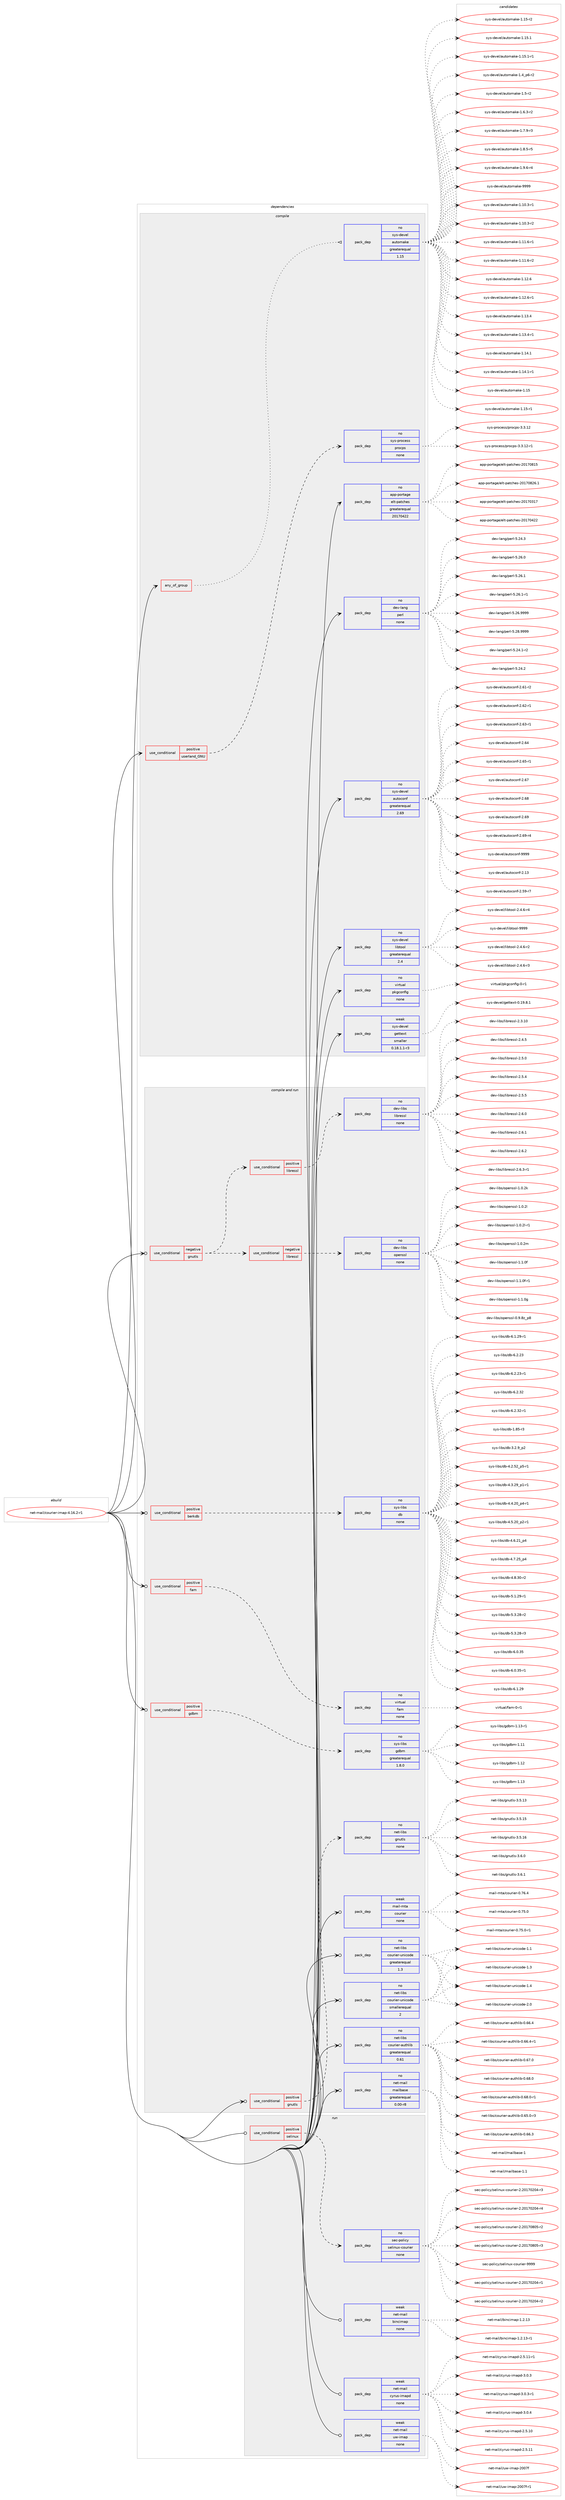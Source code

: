 digraph prolog {

# *************
# Graph options
# *************

newrank=true;
concentrate=true;
compound=true;
graph [rankdir=LR,fontname=Helvetica,fontsize=10,ranksep=1.5];#, ranksep=2.5, nodesep=0.2];
edge  [arrowhead=vee];
node  [fontname=Helvetica,fontsize=10];

# **********
# The ebuild
# **********

subgraph cluster_leftcol {
color=gray;
rank=same;
label=<<i>ebuild</i>>;
id [label="net-mail/courier-imap-4.16.2-r1", color=red, width=4, href="../net-mail/courier-imap-4.16.2-r1.svg"];
}

# ****************
# The dependencies
# ****************

subgraph cluster_midcol {
color=gray;
label=<<i>dependencies</i>>;
subgraph cluster_compile {
fillcolor="#eeeeee";
style=filled;
label=<<i>compile</i>>;
subgraph any6886 {
dependency420414 [label=<<TABLE BORDER="0" CELLBORDER="1" CELLSPACING="0" CELLPADDING="4"><TR><TD CELLPADDING="10">any_of_group</TD></TR></TABLE>>, shape=none, color=red];subgraph pack309356 {
dependency420415 [label=<<TABLE BORDER="0" CELLBORDER="1" CELLSPACING="0" CELLPADDING="4" WIDTH="220"><TR><TD ROWSPAN="6" CELLPADDING="30">pack_dep</TD></TR><TR><TD WIDTH="110">no</TD></TR><TR><TD>sys-devel</TD></TR><TR><TD>automake</TD></TR><TR><TD>greaterequal</TD></TR><TR><TD>1.15</TD></TR></TABLE>>, shape=none, color=blue];
}
dependency420414:e -> dependency420415:w [weight=20,style="dotted",arrowhead="oinv"];
}
id:e -> dependency420414:w [weight=20,style="solid",arrowhead="vee"];
subgraph cond103980 {
dependency420416 [label=<<TABLE BORDER="0" CELLBORDER="1" CELLSPACING="0" CELLPADDING="4"><TR><TD ROWSPAN="3" CELLPADDING="10">use_conditional</TD></TR><TR><TD>positive</TD></TR><TR><TD>userland_GNU</TD></TR></TABLE>>, shape=none, color=red];
subgraph pack309357 {
dependency420417 [label=<<TABLE BORDER="0" CELLBORDER="1" CELLSPACING="0" CELLPADDING="4" WIDTH="220"><TR><TD ROWSPAN="6" CELLPADDING="30">pack_dep</TD></TR><TR><TD WIDTH="110">no</TD></TR><TR><TD>sys-process</TD></TR><TR><TD>procps</TD></TR><TR><TD>none</TD></TR><TR><TD></TD></TR></TABLE>>, shape=none, color=blue];
}
dependency420416:e -> dependency420417:w [weight=20,style="dashed",arrowhead="vee"];
}
id:e -> dependency420416:w [weight=20,style="solid",arrowhead="vee"];
subgraph pack309358 {
dependency420418 [label=<<TABLE BORDER="0" CELLBORDER="1" CELLSPACING="0" CELLPADDING="4" WIDTH="220"><TR><TD ROWSPAN="6" CELLPADDING="30">pack_dep</TD></TR><TR><TD WIDTH="110">no</TD></TR><TR><TD>app-portage</TD></TR><TR><TD>elt-patches</TD></TR><TR><TD>greaterequal</TD></TR><TR><TD>20170422</TD></TR></TABLE>>, shape=none, color=blue];
}
id:e -> dependency420418:w [weight=20,style="solid",arrowhead="vee"];
subgraph pack309359 {
dependency420419 [label=<<TABLE BORDER="0" CELLBORDER="1" CELLSPACING="0" CELLPADDING="4" WIDTH="220"><TR><TD ROWSPAN="6" CELLPADDING="30">pack_dep</TD></TR><TR><TD WIDTH="110">no</TD></TR><TR><TD>dev-lang</TD></TR><TR><TD>perl</TD></TR><TR><TD>none</TD></TR><TR><TD></TD></TR></TABLE>>, shape=none, color=blue];
}
id:e -> dependency420419:w [weight=20,style="solid",arrowhead="vee"];
subgraph pack309360 {
dependency420420 [label=<<TABLE BORDER="0" CELLBORDER="1" CELLSPACING="0" CELLPADDING="4" WIDTH="220"><TR><TD ROWSPAN="6" CELLPADDING="30">pack_dep</TD></TR><TR><TD WIDTH="110">no</TD></TR><TR><TD>sys-devel</TD></TR><TR><TD>autoconf</TD></TR><TR><TD>greaterequal</TD></TR><TR><TD>2.69</TD></TR></TABLE>>, shape=none, color=blue];
}
id:e -> dependency420420:w [weight=20,style="solid",arrowhead="vee"];
subgraph pack309361 {
dependency420421 [label=<<TABLE BORDER="0" CELLBORDER="1" CELLSPACING="0" CELLPADDING="4" WIDTH="220"><TR><TD ROWSPAN="6" CELLPADDING="30">pack_dep</TD></TR><TR><TD WIDTH="110">no</TD></TR><TR><TD>sys-devel</TD></TR><TR><TD>libtool</TD></TR><TR><TD>greaterequal</TD></TR><TR><TD>2.4</TD></TR></TABLE>>, shape=none, color=blue];
}
id:e -> dependency420421:w [weight=20,style="solid",arrowhead="vee"];
subgraph pack309362 {
dependency420422 [label=<<TABLE BORDER="0" CELLBORDER="1" CELLSPACING="0" CELLPADDING="4" WIDTH="220"><TR><TD ROWSPAN="6" CELLPADDING="30">pack_dep</TD></TR><TR><TD WIDTH="110">no</TD></TR><TR><TD>virtual</TD></TR><TR><TD>pkgconfig</TD></TR><TR><TD>none</TD></TR><TR><TD></TD></TR></TABLE>>, shape=none, color=blue];
}
id:e -> dependency420422:w [weight=20,style="solid",arrowhead="vee"];
subgraph pack309363 {
dependency420423 [label=<<TABLE BORDER="0" CELLBORDER="1" CELLSPACING="0" CELLPADDING="4" WIDTH="220"><TR><TD ROWSPAN="6" CELLPADDING="30">pack_dep</TD></TR><TR><TD WIDTH="110">weak</TD></TR><TR><TD>sys-devel</TD></TR><TR><TD>gettext</TD></TR><TR><TD>smaller</TD></TR><TR><TD>0.18.1.1-r3</TD></TR></TABLE>>, shape=none, color=blue];
}
id:e -> dependency420423:w [weight=20,style="solid",arrowhead="vee"];
}
subgraph cluster_compileandrun {
fillcolor="#eeeeee";
style=filled;
label=<<i>compile and run</i>>;
subgraph cond103981 {
dependency420424 [label=<<TABLE BORDER="0" CELLBORDER="1" CELLSPACING="0" CELLPADDING="4"><TR><TD ROWSPAN="3" CELLPADDING="10">use_conditional</TD></TR><TR><TD>negative</TD></TR><TR><TD>gnutls</TD></TR></TABLE>>, shape=none, color=red];
subgraph cond103982 {
dependency420425 [label=<<TABLE BORDER="0" CELLBORDER="1" CELLSPACING="0" CELLPADDING="4"><TR><TD ROWSPAN="3" CELLPADDING="10">use_conditional</TD></TR><TR><TD>negative</TD></TR><TR><TD>libressl</TD></TR></TABLE>>, shape=none, color=red];
subgraph pack309364 {
dependency420426 [label=<<TABLE BORDER="0" CELLBORDER="1" CELLSPACING="0" CELLPADDING="4" WIDTH="220"><TR><TD ROWSPAN="6" CELLPADDING="30">pack_dep</TD></TR><TR><TD WIDTH="110">no</TD></TR><TR><TD>dev-libs</TD></TR><TR><TD>openssl</TD></TR><TR><TD>none</TD></TR><TR><TD></TD></TR></TABLE>>, shape=none, color=blue];
}
dependency420425:e -> dependency420426:w [weight=20,style="dashed",arrowhead="vee"];
}
dependency420424:e -> dependency420425:w [weight=20,style="dashed",arrowhead="vee"];
subgraph cond103983 {
dependency420427 [label=<<TABLE BORDER="0" CELLBORDER="1" CELLSPACING="0" CELLPADDING="4"><TR><TD ROWSPAN="3" CELLPADDING="10">use_conditional</TD></TR><TR><TD>positive</TD></TR><TR><TD>libressl</TD></TR></TABLE>>, shape=none, color=red];
subgraph pack309365 {
dependency420428 [label=<<TABLE BORDER="0" CELLBORDER="1" CELLSPACING="0" CELLPADDING="4" WIDTH="220"><TR><TD ROWSPAN="6" CELLPADDING="30">pack_dep</TD></TR><TR><TD WIDTH="110">no</TD></TR><TR><TD>dev-libs</TD></TR><TR><TD>libressl</TD></TR><TR><TD>none</TD></TR><TR><TD></TD></TR></TABLE>>, shape=none, color=blue];
}
dependency420427:e -> dependency420428:w [weight=20,style="dashed",arrowhead="vee"];
}
dependency420424:e -> dependency420427:w [weight=20,style="dashed",arrowhead="vee"];
}
id:e -> dependency420424:w [weight=20,style="solid",arrowhead="odotvee"];
subgraph cond103984 {
dependency420429 [label=<<TABLE BORDER="0" CELLBORDER="1" CELLSPACING="0" CELLPADDING="4"><TR><TD ROWSPAN="3" CELLPADDING="10">use_conditional</TD></TR><TR><TD>positive</TD></TR><TR><TD>berkdb</TD></TR></TABLE>>, shape=none, color=red];
subgraph pack309366 {
dependency420430 [label=<<TABLE BORDER="0" CELLBORDER="1" CELLSPACING="0" CELLPADDING="4" WIDTH="220"><TR><TD ROWSPAN="6" CELLPADDING="30">pack_dep</TD></TR><TR><TD WIDTH="110">no</TD></TR><TR><TD>sys-libs</TD></TR><TR><TD>db</TD></TR><TR><TD>none</TD></TR><TR><TD></TD></TR></TABLE>>, shape=none, color=blue];
}
dependency420429:e -> dependency420430:w [weight=20,style="dashed",arrowhead="vee"];
}
id:e -> dependency420429:w [weight=20,style="solid",arrowhead="odotvee"];
subgraph cond103985 {
dependency420431 [label=<<TABLE BORDER="0" CELLBORDER="1" CELLSPACING="0" CELLPADDING="4"><TR><TD ROWSPAN="3" CELLPADDING="10">use_conditional</TD></TR><TR><TD>positive</TD></TR><TR><TD>fam</TD></TR></TABLE>>, shape=none, color=red];
subgraph pack309367 {
dependency420432 [label=<<TABLE BORDER="0" CELLBORDER="1" CELLSPACING="0" CELLPADDING="4" WIDTH="220"><TR><TD ROWSPAN="6" CELLPADDING="30">pack_dep</TD></TR><TR><TD WIDTH="110">no</TD></TR><TR><TD>virtual</TD></TR><TR><TD>fam</TD></TR><TR><TD>none</TD></TR><TR><TD></TD></TR></TABLE>>, shape=none, color=blue];
}
dependency420431:e -> dependency420432:w [weight=20,style="dashed",arrowhead="vee"];
}
id:e -> dependency420431:w [weight=20,style="solid",arrowhead="odotvee"];
subgraph cond103986 {
dependency420433 [label=<<TABLE BORDER="0" CELLBORDER="1" CELLSPACING="0" CELLPADDING="4"><TR><TD ROWSPAN="3" CELLPADDING="10">use_conditional</TD></TR><TR><TD>positive</TD></TR><TR><TD>gdbm</TD></TR></TABLE>>, shape=none, color=red];
subgraph pack309368 {
dependency420434 [label=<<TABLE BORDER="0" CELLBORDER="1" CELLSPACING="0" CELLPADDING="4" WIDTH="220"><TR><TD ROWSPAN="6" CELLPADDING="30">pack_dep</TD></TR><TR><TD WIDTH="110">no</TD></TR><TR><TD>sys-libs</TD></TR><TR><TD>gdbm</TD></TR><TR><TD>greaterequal</TD></TR><TR><TD>1.8.0</TD></TR></TABLE>>, shape=none, color=blue];
}
dependency420433:e -> dependency420434:w [weight=20,style="dashed",arrowhead="vee"];
}
id:e -> dependency420433:w [weight=20,style="solid",arrowhead="odotvee"];
subgraph cond103987 {
dependency420435 [label=<<TABLE BORDER="0" CELLBORDER="1" CELLSPACING="0" CELLPADDING="4"><TR><TD ROWSPAN="3" CELLPADDING="10">use_conditional</TD></TR><TR><TD>positive</TD></TR><TR><TD>gnutls</TD></TR></TABLE>>, shape=none, color=red];
subgraph pack309369 {
dependency420436 [label=<<TABLE BORDER="0" CELLBORDER="1" CELLSPACING="0" CELLPADDING="4" WIDTH="220"><TR><TD ROWSPAN="6" CELLPADDING="30">pack_dep</TD></TR><TR><TD WIDTH="110">no</TD></TR><TR><TD>net-libs</TD></TR><TR><TD>gnutls</TD></TR><TR><TD>none</TD></TR><TR><TD></TD></TR></TABLE>>, shape=none, color=blue];
}
dependency420435:e -> dependency420436:w [weight=20,style="dashed",arrowhead="vee"];
}
id:e -> dependency420435:w [weight=20,style="solid",arrowhead="odotvee"];
subgraph pack309370 {
dependency420437 [label=<<TABLE BORDER="0" CELLBORDER="1" CELLSPACING="0" CELLPADDING="4" WIDTH="220"><TR><TD ROWSPAN="6" CELLPADDING="30">pack_dep</TD></TR><TR><TD WIDTH="110">no</TD></TR><TR><TD>net-libs</TD></TR><TR><TD>courier-authlib</TD></TR><TR><TD>greaterequal</TD></TR><TR><TD>0.61</TD></TR></TABLE>>, shape=none, color=blue];
}
id:e -> dependency420437:w [weight=20,style="solid",arrowhead="odotvee"];
subgraph pack309371 {
dependency420438 [label=<<TABLE BORDER="0" CELLBORDER="1" CELLSPACING="0" CELLPADDING="4" WIDTH="220"><TR><TD ROWSPAN="6" CELLPADDING="30">pack_dep</TD></TR><TR><TD WIDTH="110">no</TD></TR><TR><TD>net-libs</TD></TR><TR><TD>courier-unicode</TD></TR><TR><TD>greaterequal</TD></TR><TR><TD>1.3</TD></TR></TABLE>>, shape=none, color=blue];
}
id:e -> dependency420438:w [weight=20,style="solid",arrowhead="odotvee"];
subgraph pack309372 {
dependency420439 [label=<<TABLE BORDER="0" CELLBORDER="1" CELLSPACING="0" CELLPADDING="4" WIDTH="220"><TR><TD ROWSPAN="6" CELLPADDING="30">pack_dep</TD></TR><TR><TD WIDTH="110">no</TD></TR><TR><TD>net-libs</TD></TR><TR><TD>courier-unicode</TD></TR><TR><TD>smallerequal</TD></TR><TR><TD>2</TD></TR></TABLE>>, shape=none, color=blue];
}
id:e -> dependency420439:w [weight=20,style="solid",arrowhead="odotvee"];
subgraph pack309373 {
dependency420440 [label=<<TABLE BORDER="0" CELLBORDER="1" CELLSPACING="0" CELLPADDING="4" WIDTH="220"><TR><TD ROWSPAN="6" CELLPADDING="30">pack_dep</TD></TR><TR><TD WIDTH="110">no</TD></TR><TR><TD>net-mail</TD></TR><TR><TD>mailbase</TD></TR><TR><TD>greaterequal</TD></TR><TR><TD>0.00-r8</TD></TR></TABLE>>, shape=none, color=blue];
}
id:e -> dependency420440:w [weight=20,style="solid",arrowhead="odotvee"];
subgraph pack309374 {
dependency420441 [label=<<TABLE BORDER="0" CELLBORDER="1" CELLSPACING="0" CELLPADDING="4" WIDTH="220"><TR><TD ROWSPAN="6" CELLPADDING="30">pack_dep</TD></TR><TR><TD WIDTH="110">weak</TD></TR><TR><TD>mail-mta</TD></TR><TR><TD>courier</TD></TR><TR><TD>none</TD></TR><TR><TD></TD></TR></TABLE>>, shape=none, color=blue];
}
id:e -> dependency420441:w [weight=20,style="solid",arrowhead="odotvee"];
}
subgraph cluster_run {
fillcolor="#eeeeee";
style=filled;
label=<<i>run</i>>;
subgraph cond103988 {
dependency420442 [label=<<TABLE BORDER="0" CELLBORDER="1" CELLSPACING="0" CELLPADDING="4"><TR><TD ROWSPAN="3" CELLPADDING="10">use_conditional</TD></TR><TR><TD>positive</TD></TR><TR><TD>selinux</TD></TR></TABLE>>, shape=none, color=red];
subgraph pack309375 {
dependency420443 [label=<<TABLE BORDER="0" CELLBORDER="1" CELLSPACING="0" CELLPADDING="4" WIDTH="220"><TR><TD ROWSPAN="6" CELLPADDING="30">pack_dep</TD></TR><TR><TD WIDTH="110">no</TD></TR><TR><TD>sec-policy</TD></TR><TR><TD>selinux-courier</TD></TR><TR><TD>none</TD></TR><TR><TD></TD></TR></TABLE>>, shape=none, color=blue];
}
dependency420442:e -> dependency420443:w [weight=20,style="dashed",arrowhead="vee"];
}
id:e -> dependency420442:w [weight=20,style="solid",arrowhead="odot"];
subgraph pack309376 {
dependency420444 [label=<<TABLE BORDER="0" CELLBORDER="1" CELLSPACING="0" CELLPADDING="4" WIDTH="220"><TR><TD ROWSPAN="6" CELLPADDING="30">pack_dep</TD></TR><TR><TD WIDTH="110">weak</TD></TR><TR><TD>net-mail</TD></TR><TR><TD>bincimap</TD></TR><TR><TD>none</TD></TR><TR><TD></TD></TR></TABLE>>, shape=none, color=blue];
}
id:e -> dependency420444:w [weight=20,style="solid",arrowhead="odot"];
subgraph pack309377 {
dependency420445 [label=<<TABLE BORDER="0" CELLBORDER="1" CELLSPACING="0" CELLPADDING="4" WIDTH="220"><TR><TD ROWSPAN="6" CELLPADDING="30">pack_dep</TD></TR><TR><TD WIDTH="110">weak</TD></TR><TR><TD>net-mail</TD></TR><TR><TD>cyrus-imapd</TD></TR><TR><TD>none</TD></TR><TR><TD></TD></TR></TABLE>>, shape=none, color=blue];
}
id:e -> dependency420445:w [weight=20,style="solid",arrowhead="odot"];
subgraph pack309378 {
dependency420446 [label=<<TABLE BORDER="0" CELLBORDER="1" CELLSPACING="0" CELLPADDING="4" WIDTH="220"><TR><TD ROWSPAN="6" CELLPADDING="30">pack_dep</TD></TR><TR><TD WIDTH="110">weak</TD></TR><TR><TD>net-mail</TD></TR><TR><TD>uw-imap</TD></TR><TR><TD>none</TD></TR><TR><TD></TD></TR></TABLE>>, shape=none, color=blue];
}
id:e -> dependency420446:w [weight=20,style="solid",arrowhead="odot"];
}
}

# **************
# The candidates
# **************

subgraph cluster_choices {
rank=same;
color=gray;
label=<<i>candidates</i>>;

subgraph choice309356 {
color=black;
nodesep=1;
choice11512111545100101118101108479711711611110997107101454946494846514511449 [label="sys-devel/automake-1.10.3-r1", color=red, width=4,href="../sys-devel/automake-1.10.3-r1.svg"];
choice11512111545100101118101108479711711611110997107101454946494846514511450 [label="sys-devel/automake-1.10.3-r2", color=red, width=4,href="../sys-devel/automake-1.10.3-r2.svg"];
choice11512111545100101118101108479711711611110997107101454946494946544511449 [label="sys-devel/automake-1.11.6-r1", color=red, width=4,href="../sys-devel/automake-1.11.6-r1.svg"];
choice11512111545100101118101108479711711611110997107101454946494946544511450 [label="sys-devel/automake-1.11.6-r2", color=red, width=4,href="../sys-devel/automake-1.11.6-r2.svg"];
choice1151211154510010111810110847971171161111099710710145494649504654 [label="sys-devel/automake-1.12.6", color=red, width=4,href="../sys-devel/automake-1.12.6.svg"];
choice11512111545100101118101108479711711611110997107101454946495046544511449 [label="sys-devel/automake-1.12.6-r1", color=red, width=4,href="../sys-devel/automake-1.12.6-r1.svg"];
choice1151211154510010111810110847971171161111099710710145494649514652 [label="sys-devel/automake-1.13.4", color=red, width=4,href="../sys-devel/automake-1.13.4.svg"];
choice11512111545100101118101108479711711611110997107101454946495146524511449 [label="sys-devel/automake-1.13.4-r1", color=red, width=4,href="../sys-devel/automake-1.13.4-r1.svg"];
choice1151211154510010111810110847971171161111099710710145494649524649 [label="sys-devel/automake-1.14.1", color=red, width=4,href="../sys-devel/automake-1.14.1.svg"];
choice11512111545100101118101108479711711611110997107101454946495246494511449 [label="sys-devel/automake-1.14.1-r1", color=red, width=4,href="../sys-devel/automake-1.14.1-r1.svg"];
choice115121115451001011181011084797117116111109971071014549464953 [label="sys-devel/automake-1.15", color=red, width=4,href="../sys-devel/automake-1.15.svg"];
choice1151211154510010111810110847971171161111099710710145494649534511449 [label="sys-devel/automake-1.15-r1", color=red, width=4,href="../sys-devel/automake-1.15-r1.svg"];
choice1151211154510010111810110847971171161111099710710145494649534511450 [label="sys-devel/automake-1.15-r2", color=red, width=4,href="../sys-devel/automake-1.15-r2.svg"];
choice1151211154510010111810110847971171161111099710710145494649534649 [label="sys-devel/automake-1.15.1", color=red, width=4,href="../sys-devel/automake-1.15.1.svg"];
choice11512111545100101118101108479711711611110997107101454946495346494511449 [label="sys-devel/automake-1.15.1-r1", color=red, width=4,href="../sys-devel/automake-1.15.1-r1.svg"];
choice115121115451001011181011084797117116111109971071014549465295112544511450 [label="sys-devel/automake-1.4_p6-r2", color=red, width=4,href="../sys-devel/automake-1.4_p6-r2.svg"];
choice11512111545100101118101108479711711611110997107101454946534511450 [label="sys-devel/automake-1.5-r2", color=red, width=4,href="../sys-devel/automake-1.5-r2.svg"];
choice115121115451001011181011084797117116111109971071014549465446514511450 [label="sys-devel/automake-1.6.3-r2", color=red, width=4,href="../sys-devel/automake-1.6.3-r2.svg"];
choice115121115451001011181011084797117116111109971071014549465546574511451 [label="sys-devel/automake-1.7.9-r3", color=red, width=4,href="../sys-devel/automake-1.7.9-r3.svg"];
choice115121115451001011181011084797117116111109971071014549465646534511453 [label="sys-devel/automake-1.8.5-r5", color=red, width=4,href="../sys-devel/automake-1.8.5-r5.svg"];
choice115121115451001011181011084797117116111109971071014549465746544511452 [label="sys-devel/automake-1.9.6-r4", color=red, width=4,href="../sys-devel/automake-1.9.6-r4.svg"];
choice115121115451001011181011084797117116111109971071014557575757 [label="sys-devel/automake-9999", color=red, width=4,href="../sys-devel/automake-9999.svg"];
dependency420415:e -> choice11512111545100101118101108479711711611110997107101454946494846514511449:w [style=dotted,weight="100"];
dependency420415:e -> choice11512111545100101118101108479711711611110997107101454946494846514511450:w [style=dotted,weight="100"];
dependency420415:e -> choice11512111545100101118101108479711711611110997107101454946494946544511449:w [style=dotted,weight="100"];
dependency420415:e -> choice11512111545100101118101108479711711611110997107101454946494946544511450:w [style=dotted,weight="100"];
dependency420415:e -> choice1151211154510010111810110847971171161111099710710145494649504654:w [style=dotted,weight="100"];
dependency420415:e -> choice11512111545100101118101108479711711611110997107101454946495046544511449:w [style=dotted,weight="100"];
dependency420415:e -> choice1151211154510010111810110847971171161111099710710145494649514652:w [style=dotted,weight="100"];
dependency420415:e -> choice11512111545100101118101108479711711611110997107101454946495146524511449:w [style=dotted,weight="100"];
dependency420415:e -> choice1151211154510010111810110847971171161111099710710145494649524649:w [style=dotted,weight="100"];
dependency420415:e -> choice11512111545100101118101108479711711611110997107101454946495246494511449:w [style=dotted,weight="100"];
dependency420415:e -> choice115121115451001011181011084797117116111109971071014549464953:w [style=dotted,weight="100"];
dependency420415:e -> choice1151211154510010111810110847971171161111099710710145494649534511449:w [style=dotted,weight="100"];
dependency420415:e -> choice1151211154510010111810110847971171161111099710710145494649534511450:w [style=dotted,weight="100"];
dependency420415:e -> choice1151211154510010111810110847971171161111099710710145494649534649:w [style=dotted,weight="100"];
dependency420415:e -> choice11512111545100101118101108479711711611110997107101454946495346494511449:w [style=dotted,weight="100"];
dependency420415:e -> choice115121115451001011181011084797117116111109971071014549465295112544511450:w [style=dotted,weight="100"];
dependency420415:e -> choice11512111545100101118101108479711711611110997107101454946534511450:w [style=dotted,weight="100"];
dependency420415:e -> choice115121115451001011181011084797117116111109971071014549465446514511450:w [style=dotted,weight="100"];
dependency420415:e -> choice115121115451001011181011084797117116111109971071014549465546574511451:w [style=dotted,weight="100"];
dependency420415:e -> choice115121115451001011181011084797117116111109971071014549465646534511453:w [style=dotted,weight="100"];
dependency420415:e -> choice115121115451001011181011084797117116111109971071014549465746544511452:w [style=dotted,weight="100"];
dependency420415:e -> choice115121115451001011181011084797117116111109971071014557575757:w [style=dotted,weight="100"];
}
subgraph choice309357 {
color=black;
nodesep=1;
choice1151211154511211411199101115115471121141119911211545514651464950 [label="sys-process/procps-3.3.12", color=red, width=4,href="../sys-process/procps-3.3.12.svg"];
choice11512111545112114111991011151154711211411199112115455146514649504511449 [label="sys-process/procps-3.3.12-r1", color=red, width=4,href="../sys-process/procps-3.3.12-r1.svg"];
dependency420417:e -> choice1151211154511211411199101115115471121141119911211545514651464950:w [style=dotted,weight="100"];
dependency420417:e -> choice11512111545112114111991011151154711211411199112115455146514649504511449:w [style=dotted,weight="100"];
}
subgraph choice309358 {
color=black;
nodesep=1;
choice97112112451121111141169710310147101108116451129711699104101115455048495548514955 [label="app-portage/elt-patches-20170317", color=red, width=4,href="../app-portage/elt-patches-20170317.svg"];
choice97112112451121111141169710310147101108116451129711699104101115455048495548525050 [label="app-portage/elt-patches-20170422", color=red, width=4,href="../app-portage/elt-patches-20170422.svg"];
choice97112112451121111141169710310147101108116451129711699104101115455048495548564953 [label="app-portage/elt-patches-20170815", color=red, width=4,href="../app-portage/elt-patches-20170815.svg"];
choice971121124511211111411697103101471011081164511297116991041011154550484955485650544649 [label="app-portage/elt-patches-20170826.1", color=red, width=4,href="../app-portage/elt-patches-20170826.1.svg"];
dependency420418:e -> choice97112112451121111141169710310147101108116451129711699104101115455048495548514955:w [style=dotted,weight="100"];
dependency420418:e -> choice97112112451121111141169710310147101108116451129711699104101115455048495548525050:w [style=dotted,weight="100"];
dependency420418:e -> choice97112112451121111141169710310147101108116451129711699104101115455048495548564953:w [style=dotted,weight="100"];
dependency420418:e -> choice971121124511211111411697103101471011081164511297116991041011154550484955485650544649:w [style=dotted,weight="100"];
}
subgraph choice309359 {
color=black;
nodesep=1;
choice100101118451089711010347112101114108455346505246494511450 [label="dev-lang/perl-5.24.1-r2", color=red, width=4,href="../dev-lang/perl-5.24.1-r2.svg"];
choice10010111845108971101034711210111410845534650524650 [label="dev-lang/perl-5.24.2", color=red, width=4,href="../dev-lang/perl-5.24.2.svg"];
choice10010111845108971101034711210111410845534650524651 [label="dev-lang/perl-5.24.3", color=red, width=4,href="../dev-lang/perl-5.24.3.svg"];
choice10010111845108971101034711210111410845534650544648 [label="dev-lang/perl-5.26.0", color=red, width=4,href="../dev-lang/perl-5.26.0.svg"];
choice10010111845108971101034711210111410845534650544649 [label="dev-lang/perl-5.26.1", color=red, width=4,href="../dev-lang/perl-5.26.1.svg"];
choice100101118451089711010347112101114108455346505446494511449 [label="dev-lang/perl-5.26.1-r1", color=red, width=4,href="../dev-lang/perl-5.26.1-r1.svg"];
choice10010111845108971101034711210111410845534650544657575757 [label="dev-lang/perl-5.26.9999", color=red, width=4,href="../dev-lang/perl-5.26.9999.svg"];
choice10010111845108971101034711210111410845534650564657575757 [label="dev-lang/perl-5.28.9999", color=red, width=4,href="../dev-lang/perl-5.28.9999.svg"];
dependency420419:e -> choice100101118451089711010347112101114108455346505246494511450:w [style=dotted,weight="100"];
dependency420419:e -> choice10010111845108971101034711210111410845534650524650:w [style=dotted,weight="100"];
dependency420419:e -> choice10010111845108971101034711210111410845534650524651:w [style=dotted,weight="100"];
dependency420419:e -> choice10010111845108971101034711210111410845534650544648:w [style=dotted,weight="100"];
dependency420419:e -> choice10010111845108971101034711210111410845534650544649:w [style=dotted,weight="100"];
dependency420419:e -> choice100101118451089711010347112101114108455346505446494511449:w [style=dotted,weight="100"];
dependency420419:e -> choice10010111845108971101034711210111410845534650544657575757:w [style=dotted,weight="100"];
dependency420419:e -> choice10010111845108971101034711210111410845534650564657575757:w [style=dotted,weight="100"];
}
subgraph choice309360 {
color=black;
nodesep=1;
choice115121115451001011181011084797117116111991111101024550464951 [label="sys-devel/autoconf-2.13", color=red, width=4,href="../sys-devel/autoconf-2.13.svg"];
choice1151211154510010111810110847971171161119911111010245504653574511455 [label="sys-devel/autoconf-2.59-r7", color=red, width=4,href="../sys-devel/autoconf-2.59-r7.svg"];
choice1151211154510010111810110847971171161119911111010245504654494511450 [label="sys-devel/autoconf-2.61-r2", color=red, width=4,href="../sys-devel/autoconf-2.61-r2.svg"];
choice1151211154510010111810110847971171161119911111010245504654504511449 [label="sys-devel/autoconf-2.62-r1", color=red, width=4,href="../sys-devel/autoconf-2.62-r1.svg"];
choice1151211154510010111810110847971171161119911111010245504654514511449 [label="sys-devel/autoconf-2.63-r1", color=red, width=4,href="../sys-devel/autoconf-2.63-r1.svg"];
choice115121115451001011181011084797117116111991111101024550465452 [label="sys-devel/autoconf-2.64", color=red, width=4,href="../sys-devel/autoconf-2.64.svg"];
choice1151211154510010111810110847971171161119911111010245504654534511449 [label="sys-devel/autoconf-2.65-r1", color=red, width=4,href="../sys-devel/autoconf-2.65-r1.svg"];
choice115121115451001011181011084797117116111991111101024550465455 [label="sys-devel/autoconf-2.67", color=red, width=4,href="../sys-devel/autoconf-2.67.svg"];
choice115121115451001011181011084797117116111991111101024550465456 [label="sys-devel/autoconf-2.68", color=red, width=4,href="../sys-devel/autoconf-2.68.svg"];
choice115121115451001011181011084797117116111991111101024550465457 [label="sys-devel/autoconf-2.69", color=red, width=4,href="../sys-devel/autoconf-2.69.svg"];
choice1151211154510010111810110847971171161119911111010245504654574511452 [label="sys-devel/autoconf-2.69-r4", color=red, width=4,href="../sys-devel/autoconf-2.69-r4.svg"];
choice115121115451001011181011084797117116111991111101024557575757 [label="sys-devel/autoconf-9999", color=red, width=4,href="../sys-devel/autoconf-9999.svg"];
dependency420420:e -> choice115121115451001011181011084797117116111991111101024550464951:w [style=dotted,weight="100"];
dependency420420:e -> choice1151211154510010111810110847971171161119911111010245504653574511455:w [style=dotted,weight="100"];
dependency420420:e -> choice1151211154510010111810110847971171161119911111010245504654494511450:w [style=dotted,weight="100"];
dependency420420:e -> choice1151211154510010111810110847971171161119911111010245504654504511449:w [style=dotted,weight="100"];
dependency420420:e -> choice1151211154510010111810110847971171161119911111010245504654514511449:w [style=dotted,weight="100"];
dependency420420:e -> choice115121115451001011181011084797117116111991111101024550465452:w [style=dotted,weight="100"];
dependency420420:e -> choice1151211154510010111810110847971171161119911111010245504654534511449:w [style=dotted,weight="100"];
dependency420420:e -> choice115121115451001011181011084797117116111991111101024550465455:w [style=dotted,weight="100"];
dependency420420:e -> choice115121115451001011181011084797117116111991111101024550465456:w [style=dotted,weight="100"];
dependency420420:e -> choice115121115451001011181011084797117116111991111101024550465457:w [style=dotted,weight="100"];
dependency420420:e -> choice1151211154510010111810110847971171161119911111010245504654574511452:w [style=dotted,weight="100"];
dependency420420:e -> choice115121115451001011181011084797117116111991111101024557575757:w [style=dotted,weight="100"];
}
subgraph choice309361 {
color=black;
nodesep=1;
choice1151211154510010111810110847108105981161111111084550465246544511450 [label="sys-devel/libtool-2.4.6-r2", color=red, width=4,href="../sys-devel/libtool-2.4.6-r2.svg"];
choice1151211154510010111810110847108105981161111111084550465246544511451 [label="sys-devel/libtool-2.4.6-r3", color=red, width=4,href="../sys-devel/libtool-2.4.6-r3.svg"];
choice1151211154510010111810110847108105981161111111084550465246544511452 [label="sys-devel/libtool-2.4.6-r4", color=red, width=4,href="../sys-devel/libtool-2.4.6-r4.svg"];
choice1151211154510010111810110847108105981161111111084557575757 [label="sys-devel/libtool-9999", color=red, width=4,href="../sys-devel/libtool-9999.svg"];
dependency420421:e -> choice1151211154510010111810110847108105981161111111084550465246544511450:w [style=dotted,weight="100"];
dependency420421:e -> choice1151211154510010111810110847108105981161111111084550465246544511451:w [style=dotted,weight="100"];
dependency420421:e -> choice1151211154510010111810110847108105981161111111084550465246544511452:w [style=dotted,weight="100"];
dependency420421:e -> choice1151211154510010111810110847108105981161111111084557575757:w [style=dotted,weight="100"];
}
subgraph choice309362 {
color=black;
nodesep=1;
choice11810511411611797108471121071039911111010210510345484511449 [label="virtual/pkgconfig-0-r1", color=red, width=4,href="../virtual/pkgconfig-0-r1.svg"];
dependency420422:e -> choice11810511411611797108471121071039911111010210510345484511449:w [style=dotted,weight="100"];
}
subgraph choice309363 {
color=black;
nodesep=1;
choice1151211154510010111810110847103101116116101120116454846495746564649 [label="sys-devel/gettext-0.19.8.1", color=red, width=4,href="../sys-devel/gettext-0.19.8.1.svg"];
dependency420423:e -> choice1151211154510010111810110847103101116116101120116454846495746564649:w [style=dotted,weight="100"];
}
subgraph choice309364 {
color=black;
nodesep=1;
choice1001011184510810598115471111121011101151151084548465746561229511256 [label="dev-libs/openssl-0.9.8z_p8", color=red, width=4,href="../dev-libs/openssl-0.9.8z_p8.svg"];
choice100101118451081059811547111112101110115115108454946484650107 [label="dev-libs/openssl-1.0.2k", color=red, width=4,href="../dev-libs/openssl-1.0.2k.svg"];
choice100101118451081059811547111112101110115115108454946484650108 [label="dev-libs/openssl-1.0.2l", color=red, width=4,href="../dev-libs/openssl-1.0.2l.svg"];
choice1001011184510810598115471111121011101151151084549464846501084511449 [label="dev-libs/openssl-1.0.2l-r1", color=red, width=4,href="../dev-libs/openssl-1.0.2l-r1.svg"];
choice100101118451081059811547111112101110115115108454946484650109 [label="dev-libs/openssl-1.0.2m", color=red, width=4,href="../dev-libs/openssl-1.0.2m.svg"];
choice100101118451081059811547111112101110115115108454946494648102 [label="dev-libs/openssl-1.1.0f", color=red, width=4,href="../dev-libs/openssl-1.1.0f.svg"];
choice1001011184510810598115471111121011101151151084549464946481024511449 [label="dev-libs/openssl-1.1.0f-r1", color=red, width=4,href="../dev-libs/openssl-1.1.0f-r1.svg"];
choice100101118451081059811547111112101110115115108454946494648103 [label="dev-libs/openssl-1.1.0g", color=red, width=4,href="../dev-libs/openssl-1.1.0g.svg"];
dependency420426:e -> choice1001011184510810598115471111121011101151151084548465746561229511256:w [style=dotted,weight="100"];
dependency420426:e -> choice100101118451081059811547111112101110115115108454946484650107:w [style=dotted,weight="100"];
dependency420426:e -> choice100101118451081059811547111112101110115115108454946484650108:w [style=dotted,weight="100"];
dependency420426:e -> choice1001011184510810598115471111121011101151151084549464846501084511449:w [style=dotted,weight="100"];
dependency420426:e -> choice100101118451081059811547111112101110115115108454946484650109:w [style=dotted,weight="100"];
dependency420426:e -> choice100101118451081059811547111112101110115115108454946494648102:w [style=dotted,weight="100"];
dependency420426:e -> choice1001011184510810598115471111121011101151151084549464946481024511449:w [style=dotted,weight="100"];
dependency420426:e -> choice100101118451081059811547111112101110115115108454946494648103:w [style=dotted,weight="100"];
}
subgraph choice309365 {
color=black;
nodesep=1;
choice1001011184510810598115471081059811410111511510845504651464948 [label="dev-libs/libressl-2.3.10", color=red, width=4,href="../dev-libs/libressl-2.3.10.svg"];
choice10010111845108105981154710810598114101115115108455046524653 [label="dev-libs/libressl-2.4.5", color=red, width=4,href="../dev-libs/libressl-2.4.5.svg"];
choice10010111845108105981154710810598114101115115108455046534648 [label="dev-libs/libressl-2.5.0", color=red, width=4,href="../dev-libs/libressl-2.5.0.svg"];
choice10010111845108105981154710810598114101115115108455046534652 [label="dev-libs/libressl-2.5.4", color=red, width=4,href="../dev-libs/libressl-2.5.4.svg"];
choice10010111845108105981154710810598114101115115108455046534653 [label="dev-libs/libressl-2.5.5", color=red, width=4,href="../dev-libs/libressl-2.5.5.svg"];
choice10010111845108105981154710810598114101115115108455046544648 [label="dev-libs/libressl-2.6.0", color=red, width=4,href="../dev-libs/libressl-2.6.0.svg"];
choice10010111845108105981154710810598114101115115108455046544649 [label="dev-libs/libressl-2.6.1", color=red, width=4,href="../dev-libs/libressl-2.6.1.svg"];
choice10010111845108105981154710810598114101115115108455046544650 [label="dev-libs/libressl-2.6.2", color=red, width=4,href="../dev-libs/libressl-2.6.2.svg"];
choice100101118451081059811547108105981141011151151084550465446514511449 [label="dev-libs/libressl-2.6.3-r1", color=red, width=4,href="../dev-libs/libressl-2.6.3-r1.svg"];
dependency420428:e -> choice1001011184510810598115471081059811410111511510845504651464948:w [style=dotted,weight="100"];
dependency420428:e -> choice10010111845108105981154710810598114101115115108455046524653:w [style=dotted,weight="100"];
dependency420428:e -> choice10010111845108105981154710810598114101115115108455046534648:w [style=dotted,weight="100"];
dependency420428:e -> choice10010111845108105981154710810598114101115115108455046534652:w [style=dotted,weight="100"];
dependency420428:e -> choice10010111845108105981154710810598114101115115108455046534653:w [style=dotted,weight="100"];
dependency420428:e -> choice10010111845108105981154710810598114101115115108455046544648:w [style=dotted,weight="100"];
dependency420428:e -> choice10010111845108105981154710810598114101115115108455046544649:w [style=dotted,weight="100"];
dependency420428:e -> choice10010111845108105981154710810598114101115115108455046544650:w [style=dotted,weight="100"];
dependency420428:e -> choice100101118451081059811547108105981141011151151084550465446514511449:w [style=dotted,weight="100"];
}
subgraph choice309366 {
color=black;
nodesep=1;
choice1151211154510810598115471009845494656534511451 [label="sys-libs/db-1.85-r3", color=red, width=4,href="../sys-libs/db-1.85-r3.svg"];
choice115121115451081059811547100984551465046579511250 [label="sys-libs/db-3.2.9_p2", color=red, width=4,href="../sys-libs/db-3.2.9_p2.svg"];
choice115121115451081059811547100984552465046535095112534511449 [label="sys-libs/db-4.2.52_p5-r1", color=red, width=4,href="../sys-libs/db-4.2.52_p5-r1.svg"];
choice115121115451081059811547100984552465146505795112494511449 [label="sys-libs/db-4.3.29_p1-r1", color=red, width=4,href="../sys-libs/db-4.3.29_p1-r1.svg"];
choice115121115451081059811547100984552465246504895112524511449 [label="sys-libs/db-4.4.20_p4-r1", color=red, width=4,href="../sys-libs/db-4.4.20_p4-r1.svg"];
choice115121115451081059811547100984552465346504895112504511449 [label="sys-libs/db-4.5.20_p2-r1", color=red, width=4,href="../sys-libs/db-4.5.20_p2-r1.svg"];
choice11512111545108105981154710098455246544650499511252 [label="sys-libs/db-4.6.21_p4", color=red, width=4,href="../sys-libs/db-4.6.21_p4.svg"];
choice11512111545108105981154710098455246554650539511252 [label="sys-libs/db-4.7.25_p4", color=red, width=4,href="../sys-libs/db-4.7.25_p4.svg"];
choice11512111545108105981154710098455246564651484511450 [label="sys-libs/db-4.8.30-r2", color=red, width=4,href="../sys-libs/db-4.8.30-r2.svg"];
choice11512111545108105981154710098455346494650574511449 [label="sys-libs/db-5.1.29-r1", color=red, width=4,href="../sys-libs/db-5.1.29-r1.svg"];
choice11512111545108105981154710098455346514650564511450 [label="sys-libs/db-5.3.28-r2", color=red, width=4,href="../sys-libs/db-5.3.28-r2.svg"];
choice11512111545108105981154710098455346514650564511451 [label="sys-libs/db-5.3.28-r3", color=red, width=4,href="../sys-libs/db-5.3.28-r3.svg"];
choice1151211154510810598115471009845544648465153 [label="sys-libs/db-6.0.35", color=red, width=4,href="../sys-libs/db-6.0.35.svg"];
choice11512111545108105981154710098455446484651534511449 [label="sys-libs/db-6.0.35-r1", color=red, width=4,href="../sys-libs/db-6.0.35-r1.svg"];
choice1151211154510810598115471009845544649465057 [label="sys-libs/db-6.1.29", color=red, width=4,href="../sys-libs/db-6.1.29.svg"];
choice11512111545108105981154710098455446494650574511449 [label="sys-libs/db-6.1.29-r1", color=red, width=4,href="../sys-libs/db-6.1.29-r1.svg"];
choice1151211154510810598115471009845544650465051 [label="sys-libs/db-6.2.23", color=red, width=4,href="../sys-libs/db-6.2.23.svg"];
choice11512111545108105981154710098455446504650514511449 [label="sys-libs/db-6.2.23-r1", color=red, width=4,href="../sys-libs/db-6.2.23-r1.svg"];
choice1151211154510810598115471009845544650465150 [label="sys-libs/db-6.2.32", color=red, width=4,href="../sys-libs/db-6.2.32.svg"];
choice11512111545108105981154710098455446504651504511449 [label="sys-libs/db-6.2.32-r1", color=red, width=4,href="../sys-libs/db-6.2.32-r1.svg"];
dependency420430:e -> choice1151211154510810598115471009845494656534511451:w [style=dotted,weight="100"];
dependency420430:e -> choice115121115451081059811547100984551465046579511250:w [style=dotted,weight="100"];
dependency420430:e -> choice115121115451081059811547100984552465046535095112534511449:w [style=dotted,weight="100"];
dependency420430:e -> choice115121115451081059811547100984552465146505795112494511449:w [style=dotted,weight="100"];
dependency420430:e -> choice115121115451081059811547100984552465246504895112524511449:w [style=dotted,weight="100"];
dependency420430:e -> choice115121115451081059811547100984552465346504895112504511449:w [style=dotted,weight="100"];
dependency420430:e -> choice11512111545108105981154710098455246544650499511252:w [style=dotted,weight="100"];
dependency420430:e -> choice11512111545108105981154710098455246554650539511252:w [style=dotted,weight="100"];
dependency420430:e -> choice11512111545108105981154710098455246564651484511450:w [style=dotted,weight="100"];
dependency420430:e -> choice11512111545108105981154710098455346494650574511449:w [style=dotted,weight="100"];
dependency420430:e -> choice11512111545108105981154710098455346514650564511450:w [style=dotted,weight="100"];
dependency420430:e -> choice11512111545108105981154710098455346514650564511451:w [style=dotted,weight="100"];
dependency420430:e -> choice1151211154510810598115471009845544648465153:w [style=dotted,weight="100"];
dependency420430:e -> choice11512111545108105981154710098455446484651534511449:w [style=dotted,weight="100"];
dependency420430:e -> choice1151211154510810598115471009845544649465057:w [style=dotted,weight="100"];
dependency420430:e -> choice11512111545108105981154710098455446494650574511449:w [style=dotted,weight="100"];
dependency420430:e -> choice1151211154510810598115471009845544650465051:w [style=dotted,weight="100"];
dependency420430:e -> choice11512111545108105981154710098455446504650514511449:w [style=dotted,weight="100"];
dependency420430:e -> choice1151211154510810598115471009845544650465150:w [style=dotted,weight="100"];
dependency420430:e -> choice11512111545108105981154710098455446504651504511449:w [style=dotted,weight="100"];
}
subgraph choice309367 {
color=black;
nodesep=1;
choice11810511411611797108471029710945484511449 [label="virtual/fam-0-r1", color=red, width=4,href="../virtual/fam-0-r1.svg"];
dependency420432:e -> choice11810511411611797108471029710945484511449:w [style=dotted,weight="100"];
}
subgraph choice309368 {
color=black;
nodesep=1;
choice115121115451081059811547103100981094549464949 [label="sys-libs/gdbm-1.11", color=red, width=4,href="../sys-libs/gdbm-1.11.svg"];
choice115121115451081059811547103100981094549464950 [label="sys-libs/gdbm-1.12", color=red, width=4,href="../sys-libs/gdbm-1.12.svg"];
choice115121115451081059811547103100981094549464951 [label="sys-libs/gdbm-1.13", color=red, width=4,href="../sys-libs/gdbm-1.13.svg"];
choice1151211154510810598115471031009810945494649514511449 [label="sys-libs/gdbm-1.13-r1", color=red, width=4,href="../sys-libs/gdbm-1.13-r1.svg"];
dependency420434:e -> choice115121115451081059811547103100981094549464949:w [style=dotted,weight="100"];
dependency420434:e -> choice115121115451081059811547103100981094549464950:w [style=dotted,weight="100"];
dependency420434:e -> choice115121115451081059811547103100981094549464951:w [style=dotted,weight="100"];
dependency420434:e -> choice1151211154510810598115471031009810945494649514511449:w [style=dotted,weight="100"];
}
subgraph choice309369 {
color=black;
nodesep=1;
choice11010111645108105981154710311011711610811545514653464951 [label="net-libs/gnutls-3.5.13", color=red, width=4,href="../net-libs/gnutls-3.5.13.svg"];
choice11010111645108105981154710311011711610811545514653464953 [label="net-libs/gnutls-3.5.15", color=red, width=4,href="../net-libs/gnutls-3.5.15.svg"];
choice11010111645108105981154710311011711610811545514653464954 [label="net-libs/gnutls-3.5.16", color=red, width=4,href="../net-libs/gnutls-3.5.16.svg"];
choice110101116451081059811547103110117116108115455146544648 [label="net-libs/gnutls-3.6.0", color=red, width=4,href="../net-libs/gnutls-3.6.0.svg"];
choice110101116451081059811547103110117116108115455146544649 [label="net-libs/gnutls-3.6.1", color=red, width=4,href="../net-libs/gnutls-3.6.1.svg"];
dependency420436:e -> choice11010111645108105981154710311011711610811545514653464951:w [style=dotted,weight="100"];
dependency420436:e -> choice11010111645108105981154710311011711610811545514653464953:w [style=dotted,weight="100"];
dependency420436:e -> choice11010111645108105981154710311011711610811545514653464954:w [style=dotted,weight="100"];
dependency420436:e -> choice110101116451081059811547103110117116108115455146544648:w [style=dotted,weight="100"];
dependency420436:e -> choice110101116451081059811547103110117116108115455146544649:w [style=dotted,weight="100"];
}
subgraph choice309370 {
color=black;
nodesep=1;
choice11010111645108105981154799111117114105101114459711711610410810598454846545346484511451 [label="net-libs/courier-authlib-0.65.0-r3", color=red, width=4,href="../net-libs/courier-authlib-0.65.0-r3.svg"];
choice1101011164510810598115479911111711410510111445971171161041081059845484654544651 [label="net-libs/courier-authlib-0.66.3", color=red, width=4,href="../net-libs/courier-authlib-0.66.3.svg"];
choice1101011164510810598115479911111711410510111445971171161041081059845484654544652 [label="net-libs/courier-authlib-0.66.4", color=red, width=4,href="../net-libs/courier-authlib-0.66.4.svg"];
choice11010111645108105981154799111117114105101114459711711610410810598454846545446524511449 [label="net-libs/courier-authlib-0.66.4-r1", color=red, width=4,href="../net-libs/courier-authlib-0.66.4-r1.svg"];
choice1101011164510810598115479911111711410510111445971171161041081059845484654554648 [label="net-libs/courier-authlib-0.67.0", color=red, width=4,href="../net-libs/courier-authlib-0.67.0.svg"];
choice1101011164510810598115479911111711410510111445971171161041081059845484654564648 [label="net-libs/courier-authlib-0.68.0", color=red, width=4,href="../net-libs/courier-authlib-0.68.0.svg"];
choice11010111645108105981154799111117114105101114459711711610410810598454846545646484511449 [label="net-libs/courier-authlib-0.68.0-r1", color=red, width=4,href="../net-libs/courier-authlib-0.68.0-r1.svg"];
dependency420437:e -> choice11010111645108105981154799111117114105101114459711711610410810598454846545346484511451:w [style=dotted,weight="100"];
dependency420437:e -> choice1101011164510810598115479911111711410510111445971171161041081059845484654544651:w [style=dotted,weight="100"];
dependency420437:e -> choice1101011164510810598115479911111711410510111445971171161041081059845484654544652:w [style=dotted,weight="100"];
dependency420437:e -> choice11010111645108105981154799111117114105101114459711711610410810598454846545446524511449:w [style=dotted,weight="100"];
dependency420437:e -> choice1101011164510810598115479911111711410510111445971171161041081059845484654554648:w [style=dotted,weight="100"];
dependency420437:e -> choice1101011164510810598115479911111711410510111445971171161041081059845484654564648:w [style=dotted,weight="100"];
dependency420437:e -> choice11010111645108105981154799111117114105101114459711711610410810598454846545646484511449:w [style=dotted,weight="100"];
}
subgraph choice309371 {
color=black;
nodesep=1;
choice11010111645108105981154799111117114105101114451171101059911110010145494649 [label="net-libs/courier-unicode-1.1", color=red, width=4,href="../net-libs/courier-unicode-1.1.svg"];
choice11010111645108105981154799111117114105101114451171101059911110010145494651 [label="net-libs/courier-unicode-1.3", color=red, width=4,href="../net-libs/courier-unicode-1.3.svg"];
choice11010111645108105981154799111117114105101114451171101059911110010145494652 [label="net-libs/courier-unicode-1.4", color=red, width=4,href="../net-libs/courier-unicode-1.4.svg"];
choice11010111645108105981154799111117114105101114451171101059911110010145504648 [label="net-libs/courier-unicode-2.0", color=red, width=4,href="../net-libs/courier-unicode-2.0.svg"];
dependency420438:e -> choice11010111645108105981154799111117114105101114451171101059911110010145494649:w [style=dotted,weight="100"];
dependency420438:e -> choice11010111645108105981154799111117114105101114451171101059911110010145494651:w [style=dotted,weight="100"];
dependency420438:e -> choice11010111645108105981154799111117114105101114451171101059911110010145494652:w [style=dotted,weight="100"];
dependency420438:e -> choice11010111645108105981154799111117114105101114451171101059911110010145504648:w [style=dotted,weight="100"];
}
subgraph choice309372 {
color=black;
nodesep=1;
choice11010111645108105981154799111117114105101114451171101059911110010145494649 [label="net-libs/courier-unicode-1.1", color=red, width=4,href="../net-libs/courier-unicode-1.1.svg"];
choice11010111645108105981154799111117114105101114451171101059911110010145494651 [label="net-libs/courier-unicode-1.3", color=red, width=4,href="../net-libs/courier-unicode-1.3.svg"];
choice11010111645108105981154799111117114105101114451171101059911110010145494652 [label="net-libs/courier-unicode-1.4", color=red, width=4,href="../net-libs/courier-unicode-1.4.svg"];
choice11010111645108105981154799111117114105101114451171101059911110010145504648 [label="net-libs/courier-unicode-2.0", color=red, width=4,href="../net-libs/courier-unicode-2.0.svg"];
dependency420439:e -> choice11010111645108105981154799111117114105101114451171101059911110010145494649:w [style=dotted,weight="100"];
dependency420439:e -> choice11010111645108105981154799111117114105101114451171101059911110010145494651:w [style=dotted,weight="100"];
dependency420439:e -> choice11010111645108105981154799111117114105101114451171101059911110010145494652:w [style=dotted,weight="100"];
dependency420439:e -> choice11010111645108105981154799111117114105101114451171101059911110010145504648:w [style=dotted,weight="100"];
}
subgraph choice309373 {
color=black;
nodesep=1;
choice1101011164510997105108471099710510898971151014549 [label="net-mail/mailbase-1", color=red, width=4,href="../net-mail/mailbase-1.svg"];
choice11010111645109971051084710997105108989711510145494649 [label="net-mail/mailbase-1.1", color=red, width=4,href="../net-mail/mailbase-1.1.svg"];
dependency420440:e -> choice1101011164510997105108471099710510898971151014549:w [style=dotted,weight="100"];
dependency420440:e -> choice11010111645109971051084710997105108989711510145494649:w [style=dotted,weight="100"];
}
subgraph choice309374 {
color=black;
nodesep=1;
choice109971051084510911697479911111711410510111445484655534648 [label="mail-mta/courier-0.75.0", color=red, width=4,href="../mail-mta/courier-0.75.0.svg"];
choice1099710510845109116974799111117114105101114454846555346484511449 [label="mail-mta/courier-0.75.0-r1", color=red, width=4,href="../mail-mta/courier-0.75.0-r1.svg"];
choice109971051084510911697479911111711410510111445484655544652 [label="mail-mta/courier-0.76.4", color=red, width=4,href="../mail-mta/courier-0.76.4.svg"];
dependency420441:e -> choice109971051084510911697479911111711410510111445484655534648:w [style=dotted,weight="100"];
dependency420441:e -> choice1099710510845109116974799111117114105101114454846555346484511449:w [style=dotted,weight="100"];
dependency420441:e -> choice109971051084510911697479911111711410510111445484655544652:w [style=dotted,weight="100"];
}
subgraph choice309375 {
color=black;
nodesep=1;
choice11510199451121111081059912147115101108105110117120459911111711410510111445504650484955485048524511449 [label="sec-policy/selinux-courier-2.20170204-r1", color=red, width=4,href="../sec-policy/selinux-courier-2.20170204-r1.svg"];
choice11510199451121111081059912147115101108105110117120459911111711410510111445504650484955485048524511450 [label="sec-policy/selinux-courier-2.20170204-r2", color=red, width=4,href="../sec-policy/selinux-courier-2.20170204-r2.svg"];
choice11510199451121111081059912147115101108105110117120459911111711410510111445504650484955485048524511451 [label="sec-policy/selinux-courier-2.20170204-r3", color=red, width=4,href="../sec-policy/selinux-courier-2.20170204-r3.svg"];
choice11510199451121111081059912147115101108105110117120459911111711410510111445504650484955485048524511452 [label="sec-policy/selinux-courier-2.20170204-r4", color=red, width=4,href="../sec-policy/selinux-courier-2.20170204-r4.svg"];
choice11510199451121111081059912147115101108105110117120459911111711410510111445504650484955485648534511450 [label="sec-policy/selinux-courier-2.20170805-r2", color=red, width=4,href="../sec-policy/selinux-courier-2.20170805-r2.svg"];
choice11510199451121111081059912147115101108105110117120459911111711410510111445504650484955485648534511451 [label="sec-policy/selinux-courier-2.20170805-r3", color=red, width=4,href="../sec-policy/selinux-courier-2.20170805-r3.svg"];
choice1151019945112111108105991214711510110810511011712045991111171141051011144557575757 [label="sec-policy/selinux-courier-9999", color=red, width=4,href="../sec-policy/selinux-courier-9999.svg"];
dependency420443:e -> choice11510199451121111081059912147115101108105110117120459911111711410510111445504650484955485048524511449:w [style=dotted,weight="100"];
dependency420443:e -> choice11510199451121111081059912147115101108105110117120459911111711410510111445504650484955485048524511450:w [style=dotted,weight="100"];
dependency420443:e -> choice11510199451121111081059912147115101108105110117120459911111711410510111445504650484955485048524511451:w [style=dotted,weight="100"];
dependency420443:e -> choice11510199451121111081059912147115101108105110117120459911111711410510111445504650484955485048524511452:w [style=dotted,weight="100"];
dependency420443:e -> choice11510199451121111081059912147115101108105110117120459911111711410510111445504650484955485648534511450:w [style=dotted,weight="100"];
dependency420443:e -> choice11510199451121111081059912147115101108105110117120459911111711410510111445504650484955485648534511451:w [style=dotted,weight="100"];
dependency420443:e -> choice1151019945112111108105991214711510110810511011712045991111171141051011144557575757:w [style=dotted,weight="100"];
}
subgraph choice309376 {
color=black;
nodesep=1;
choice11010111645109971051084798105110991051099711245494650464951 [label="net-mail/bincimap-1.2.13", color=red, width=4,href="../net-mail/bincimap-1.2.13.svg"];
choice110101116451099710510847981051109910510997112454946504649514511449 [label="net-mail/bincimap-1.2.13-r1", color=red, width=4,href="../net-mail/bincimap-1.2.13-r1.svg"];
dependency420444:e -> choice11010111645109971051084798105110991051099711245494650464951:w [style=dotted,weight="100"];
dependency420444:e -> choice110101116451099710510847981051109910510997112454946504649514511449:w [style=dotted,weight="100"];
}
subgraph choice309377 {
color=black;
nodesep=1;
choice11010111645109971051084799121114117115451051099711210045504653464948 [label="net-mail/cyrus-imapd-2.5.10", color=red, width=4,href="../net-mail/cyrus-imapd-2.5.10.svg"];
choice11010111645109971051084799121114117115451051099711210045504653464949 [label="net-mail/cyrus-imapd-2.5.11", color=red, width=4,href="../net-mail/cyrus-imapd-2.5.11.svg"];
choice110101116451099710510847991211141171154510510997112100455046534649494511449 [label="net-mail/cyrus-imapd-2.5.11-r1", color=red, width=4,href="../net-mail/cyrus-imapd-2.5.11-r1.svg"];
choice110101116451099710510847991211141171154510510997112100455146484651 [label="net-mail/cyrus-imapd-3.0.3", color=red, width=4,href="../net-mail/cyrus-imapd-3.0.3.svg"];
choice1101011164510997105108479912111411711545105109971121004551464846514511449 [label="net-mail/cyrus-imapd-3.0.3-r1", color=red, width=4,href="../net-mail/cyrus-imapd-3.0.3-r1.svg"];
choice110101116451099710510847991211141171154510510997112100455146484652 [label="net-mail/cyrus-imapd-3.0.4", color=red, width=4,href="../net-mail/cyrus-imapd-3.0.4.svg"];
dependency420445:e -> choice11010111645109971051084799121114117115451051099711210045504653464948:w [style=dotted,weight="100"];
dependency420445:e -> choice11010111645109971051084799121114117115451051099711210045504653464949:w [style=dotted,weight="100"];
dependency420445:e -> choice110101116451099710510847991211141171154510510997112100455046534649494511449:w [style=dotted,weight="100"];
dependency420445:e -> choice110101116451099710510847991211141171154510510997112100455146484651:w [style=dotted,weight="100"];
dependency420445:e -> choice1101011164510997105108479912111411711545105109971121004551464846514511449:w [style=dotted,weight="100"];
dependency420445:e -> choice110101116451099710510847991211141171154510510997112100455146484652:w [style=dotted,weight="100"];
}
subgraph choice309378 {
color=black;
nodesep=1;
choice11010111645109971051084711711945105109971124550484855102 [label="net-mail/uw-imap-2007f", color=red, width=4,href="../net-mail/uw-imap-2007f.svg"];
choice110101116451099710510847117119451051099711245504848551024511449 [label="net-mail/uw-imap-2007f-r1", color=red, width=4,href="../net-mail/uw-imap-2007f-r1.svg"];
dependency420446:e -> choice11010111645109971051084711711945105109971124550484855102:w [style=dotted,weight="100"];
dependency420446:e -> choice110101116451099710510847117119451051099711245504848551024511449:w [style=dotted,weight="100"];
}
}

}
